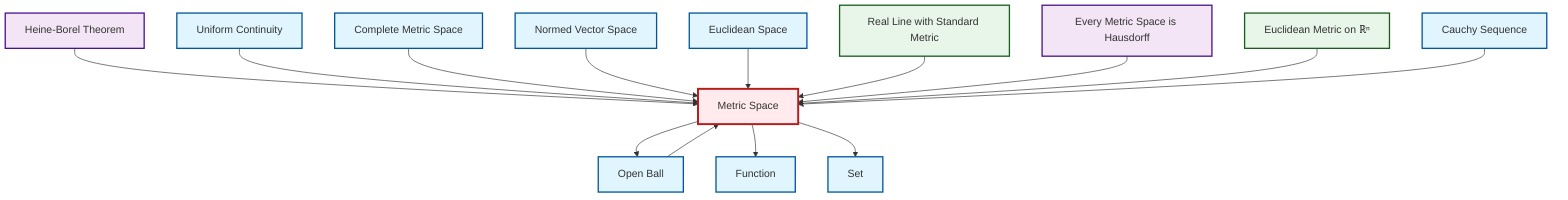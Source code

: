 graph TD
    classDef definition fill:#e1f5fe,stroke:#01579b,stroke-width:2px
    classDef theorem fill:#f3e5f5,stroke:#4a148c,stroke-width:2px
    classDef axiom fill:#fff3e0,stroke:#e65100,stroke-width:2px
    classDef example fill:#e8f5e9,stroke:#1b5e20,stroke-width:2px
    classDef current fill:#ffebee,stroke:#b71c1c,stroke-width:3px
    def-uniform-continuity["Uniform Continuity"]:::definition
    ex-euclidean-metric["Euclidean Metric on ℝⁿ"]:::example
    def-metric-space["Metric Space"]:::definition
    def-function["Function"]:::definition
    def-euclidean-space["Euclidean Space"]:::definition
    def-open-ball["Open Ball"]:::definition
    def-set["Set"]:::definition
    thm-heine-borel["Heine-Borel Theorem"]:::theorem
    def-cauchy-sequence["Cauchy Sequence"]:::definition
    def-complete-metric-space["Complete Metric Space"]:::definition
    ex-real-line-metric["Real Line with Standard Metric"]:::example
    def-normed-vector-space["Normed Vector Space"]:::definition
    thm-metric-hausdorff["Every Metric Space is Hausdorff"]:::theorem
    def-metric-space --> def-open-ball
    thm-heine-borel --> def-metric-space
    def-uniform-continuity --> def-metric-space
    def-metric-space --> def-function
    def-complete-metric-space --> def-metric-space
    def-normed-vector-space --> def-metric-space
    def-metric-space --> def-set
    def-open-ball --> def-metric-space
    def-euclidean-space --> def-metric-space
    ex-real-line-metric --> def-metric-space
    thm-metric-hausdorff --> def-metric-space
    ex-euclidean-metric --> def-metric-space
    def-cauchy-sequence --> def-metric-space
    class def-metric-space current